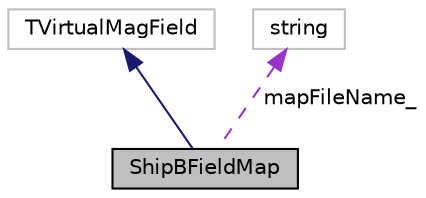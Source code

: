 digraph "ShipBFieldMap"
{
 // LATEX_PDF_SIZE
  edge [fontname="Helvetica",fontsize="10",labelfontname="Helvetica",labelfontsize="10"];
  node [fontname="Helvetica",fontsize="10",shape=record];
  Node1 [label="ShipBFieldMap",height=0.2,width=0.4,color="black", fillcolor="grey75", style="filled", fontcolor="black",tooltip="Class that defines a (3d) magnetic field map (distances in cm, fields in tesla)"];
  Node2 -> Node1 [dir="back",color="midnightblue",fontsize="10",style="solid",fontname="Helvetica"];
  Node2 [label="TVirtualMagField",height=0.2,width=0.4,color="grey75", fillcolor="white", style="filled",tooltip=" "];
  Node3 -> Node1 [dir="back",color="darkorchid3",fontsize="10",style="dashed",label=" mapFileName_" ,fontname="Helvetica"];
  Node3 [label="string",height=0.2,width=0.4,color="grey75", fillcolor="white", style="filled",tooltip=" "];
}

